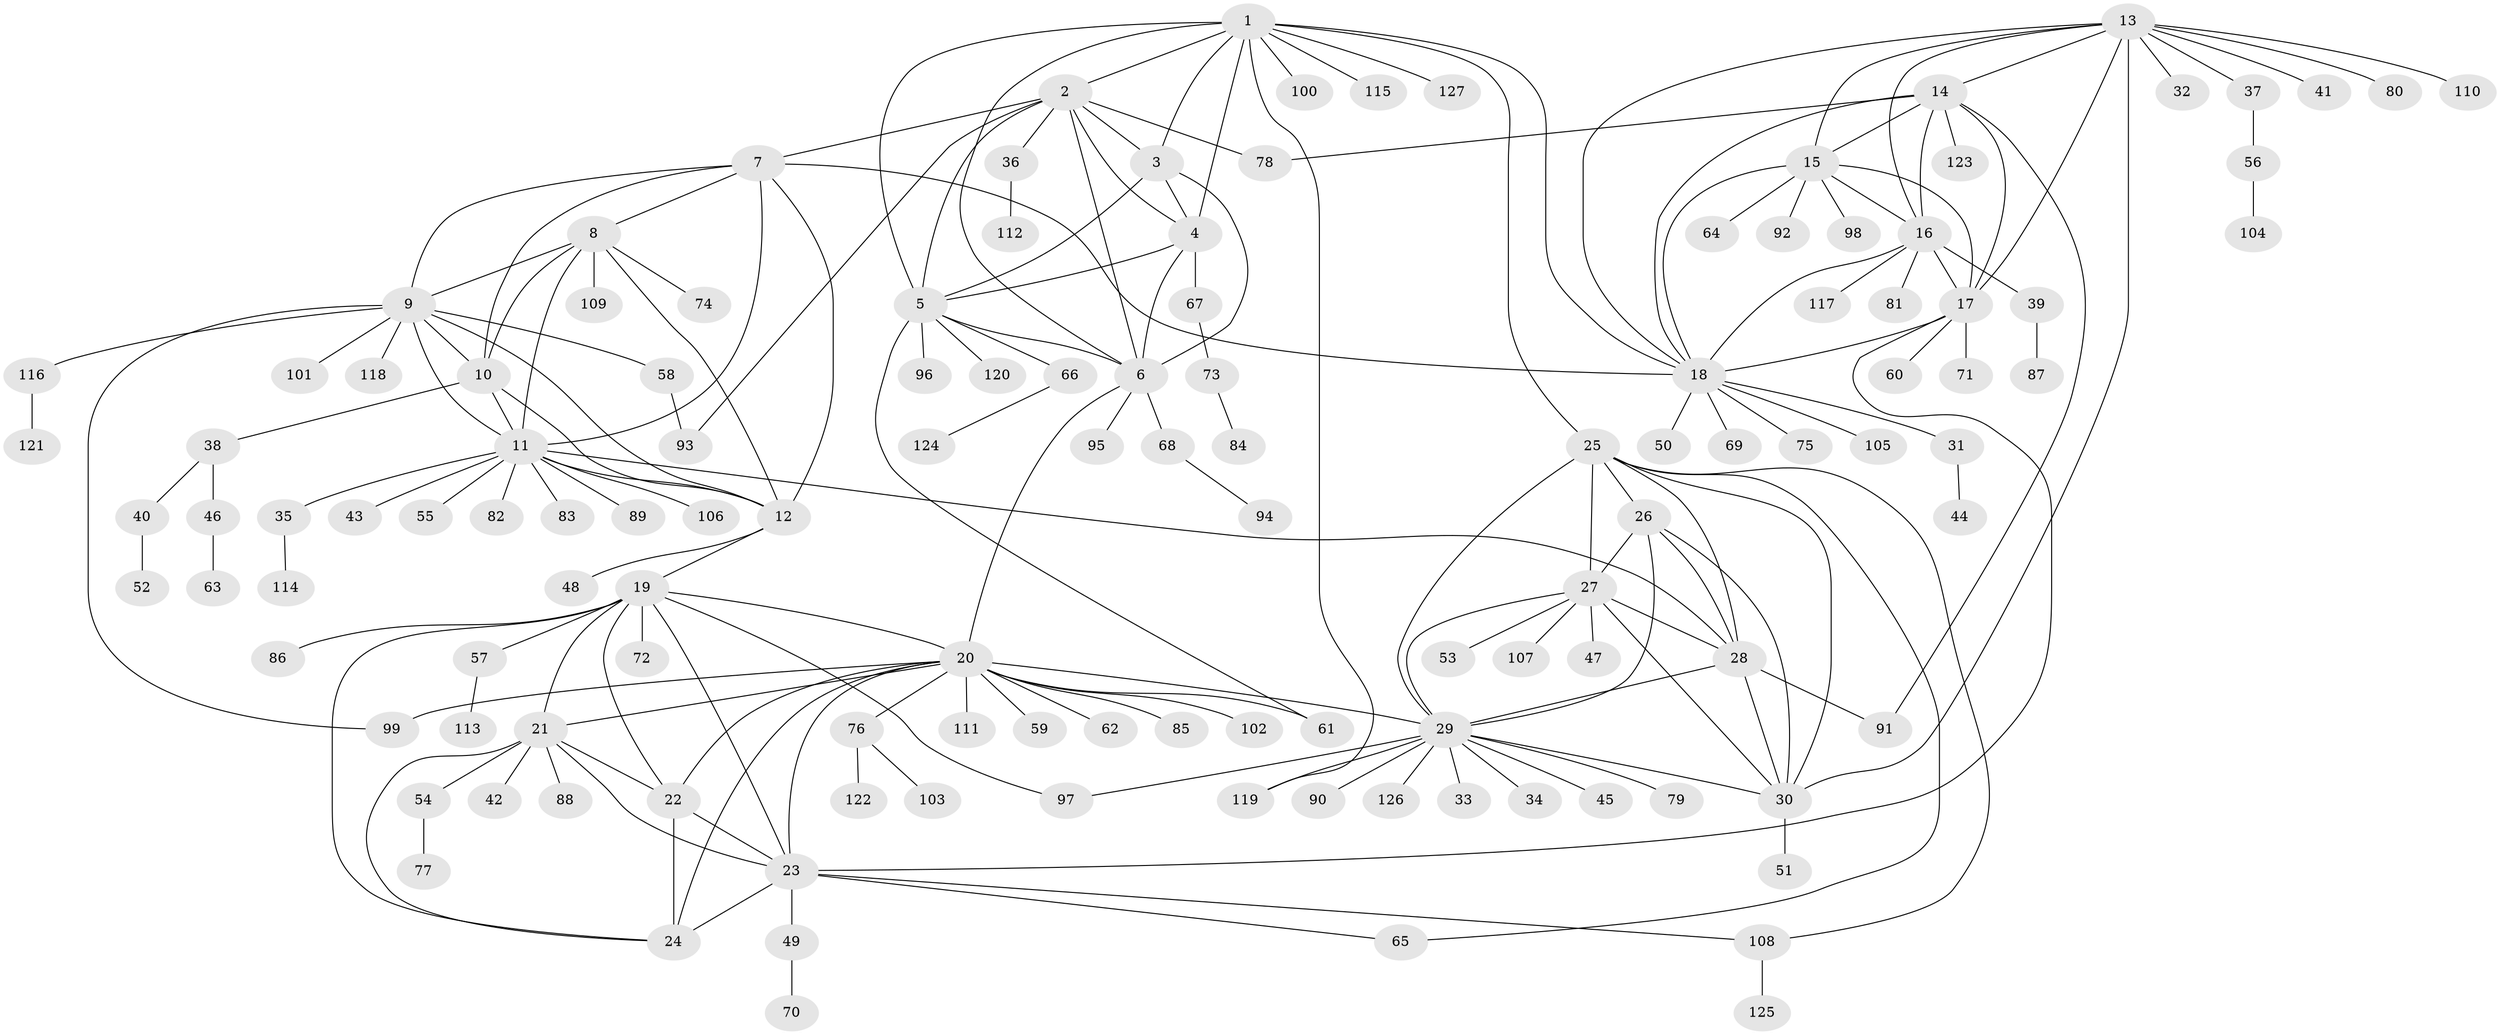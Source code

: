 // Generated by graph-tools (version 1.1) at 2025/02/03/09/25 03:02:46]
// undirected, 127 vertices, 191 edges
graph export_dot {
graph [start="1"]
  node [color=gray90,style=filled];
  1;
  2;
  3;
  4;
  5;
  6;
  7;
  8;
  9;
  10;
  11;
  12;
  13;
  14;
  15;
  16;
  17;
  18;
  19;
  20;
  21;
  22;
  23;
  24;
  25;
  26;
  27;
  28;
  29;
  30;
  31;
  32;
  33;
  34;
  35;
  36;
  37;
  38;
  39;
  40;
  41;
  42;
  43;
  44;
  45;
  46;
  47;
  48;
  49;
  50;
  51;
  52;
  53;
  54;
  55;
  56;
  57;
  58;
  59;
  60;
  61;
  62;
  63;
  64;
  65;
  66;
  67;
  68;
  69;
  70;
  71;
  72;
  73;
  74;
  75;
  76;
  77;
  78;
  79;
  80;
  81;
  82;
  83;
  84;
  85;
  86;
  87;
  88;
  89;
  90;
  91;
  92;
  93;
  94;
  95;
  96;
  97;
  98;
  99;
  100;
  101;
  102;
  103;
  104;
  105;
  106;
  107;
  108;
  109;
  110;
  111;
  112;
  113;
  114;
  115;
  116;
  117;
  118;
  119;
  120;
  121;
  122;
  123;
  124;
  125;
  126;
  127;
  1 -- 2;
  1 -- 3;
  1 -- 4;
  1 -- 5;
  1 -- 6;
  1 -- 18;
  1 -- 25;
  1 -- 100;
  1 -- 115;
  1 -- 119;
  1 -- 127;
  2 -- 3;
  2 -- 4;
  2 -- 5;
  2 -- 6;
  2 -- 7;
  2 -- 36;
  2 -- 78;
  2 -- 93;
  3 -- 4;
  3 -- 5;
  3 -- 6;
  4 -- 5;
  4 -- 6;
  4 -- 67;
  5 -- 6;
  5 -- 61;
  5 -- 66;
  5 -- 96;
  5 -- 120;
  6 -- 20;
  6 -- 68;
  6 -- 95;
  7 -- 8;
  7 -- 9;
  7 -- 10;
  7 -- 11;
  7 -- 12;
  7 -- 18;
  8 -- 9;
  8 -- 10;
  8 -- 11;
  8 -- 12;
  8 -- 74;
  8 -- 109;
  9 -- 10;
  9 -- 11;
  9 -- 12;
  9 -- 58;
  9 -- 99;
  9 -- 101;
  9 -- 116;
  9 -- 118;
  10 -- 11;
  10 -- 12;
  10 -- 38;
  11 -- 12;
  11 -- 28;
  11 -- 35;
  11 -- 43;
  11 -- 55;
  11 -- 82;
  11 -- 83;
  11 -- 89;
  11 -- 106;
  12 -- 19;
  12 -- 48;
  13 -- 14;
  13 -- 15;
  13 -- 16;
  13 -- 17;
  13 -- 18;
  13 -- 30;
  13 -- 32;
  13 -- 37;
  13 -- 41;
  13 -- 80;
  13 -- 110;
  14 -- 15;
  14 -- 16;
  14 -- 17;
  14 -- 18;
  14 -- 78;
  14 -- 91;
  14 -- 123;
  15 -- 16;
  15 -- 17;
  15 -- 18;
  15 -- 64;
  15 -- 92;
  15 -- 98;
  16 -- 17;
  16 -- 18;
  16 -- 39;
  16 -- 81;
  16 -- 117;
  17 -- 18;
  17 -- 23;
  17 -- 60;
  17 -- 71;
  18 -- 31;
  18 -- 50;
  18 -- 69;
  18 -- 75;
  18 -- 105;
  19 -- 20;
  19 -- 21;
  19 -- 22;
  19 -- 23;
  19 -- 24;
  19 -- 57;
  19 -- 72;
  19 -- 86;
  19 -- 97;
  20 -- 21;
  20 -- 22;
  20 -- 23;
  20 -- 24;
  20 -- 29;
  20 -- 59;
  20 -- 61;
  20 -- 62;
  20 -- 76;
  20 -- 85;
  20 -- 99;
  20 -- 102;
  20 -- 111;
  21 -- 22;
  21 -- 23;
  21 -- 24;
  21 -- 42;
  21 -- 54;
  21 -- 88;
  22 -- 23;
  22 -- 24;
  23 -- 24;
  23 -- 49;
  23 -- 65;
  23 -- 108;
  25 -- 26;
  25 -- 27;
  25 -- 28;
  25 -- 29;
  25 -- 30;
  25 -- 65;
  25 -- 108;
  26 -- 27;
  26 -- 28;
  26 -- 29;
  26 -- 30;
  27 -- 28;
  27 -- 29;
  27 -- 30;
  27 -- 47;
  27 -- 53;
  27 -- 107;
  28 -- 29;
  28 -- 30;
  28 -- 91;
  29 -- 30;
  29 -- 33;
  29 -- 34;
  29 -- 45;
  29 -- 79;
  29 -- 90;
  29 -- 97;
  29 -- 119;
  29 -- 126;
  30 -- 51;
  31 -- 44;
  35 -- 114;
  36 -- 112;
  37 -- 56;
  38 -- 40;
  38 -- 46;
  39 -- 87;
  40 -- 52;
  46 -- 63;
  49 -- 70;
  54 -- 77;
  56 -- 104;
  57 -- 113;
  58 -- 93;
  66 -- 124;
  67 -- 73;
  68 -- 94;
  73 -- 84;
  76 -- 103;
  76 -- 122;
  108 -- 125;
  116 -- 121;
}
